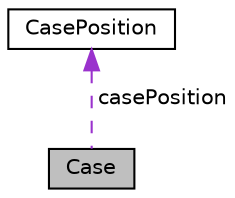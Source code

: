 digraph "Case"
{
 // LATEX_PDF_SIZE
  edge [fontname="Helvetica",fontsize="10",labelfontname="Helvetica",labelfontsize="10"];
  node [fontname="Helvetica",fontsize="10",shape=record];
  Node1 [label="Case",height=0.2,width=0.4,color="black", fillcolor="grey75", style="filled", fontcolor="black",tooltip=" "];
  Node2 -> Node1 [dir="back",color="darkorchid3",fontsize="10",style="dashed",label=" casePosition" ,fontname="Helvetica"];
  Node2 [label="CasePosition",height=0.2,width=0.4,color="black", fillcolor="white", style="filled",URL="$class_case_position.html",tooltip=" "];
}
